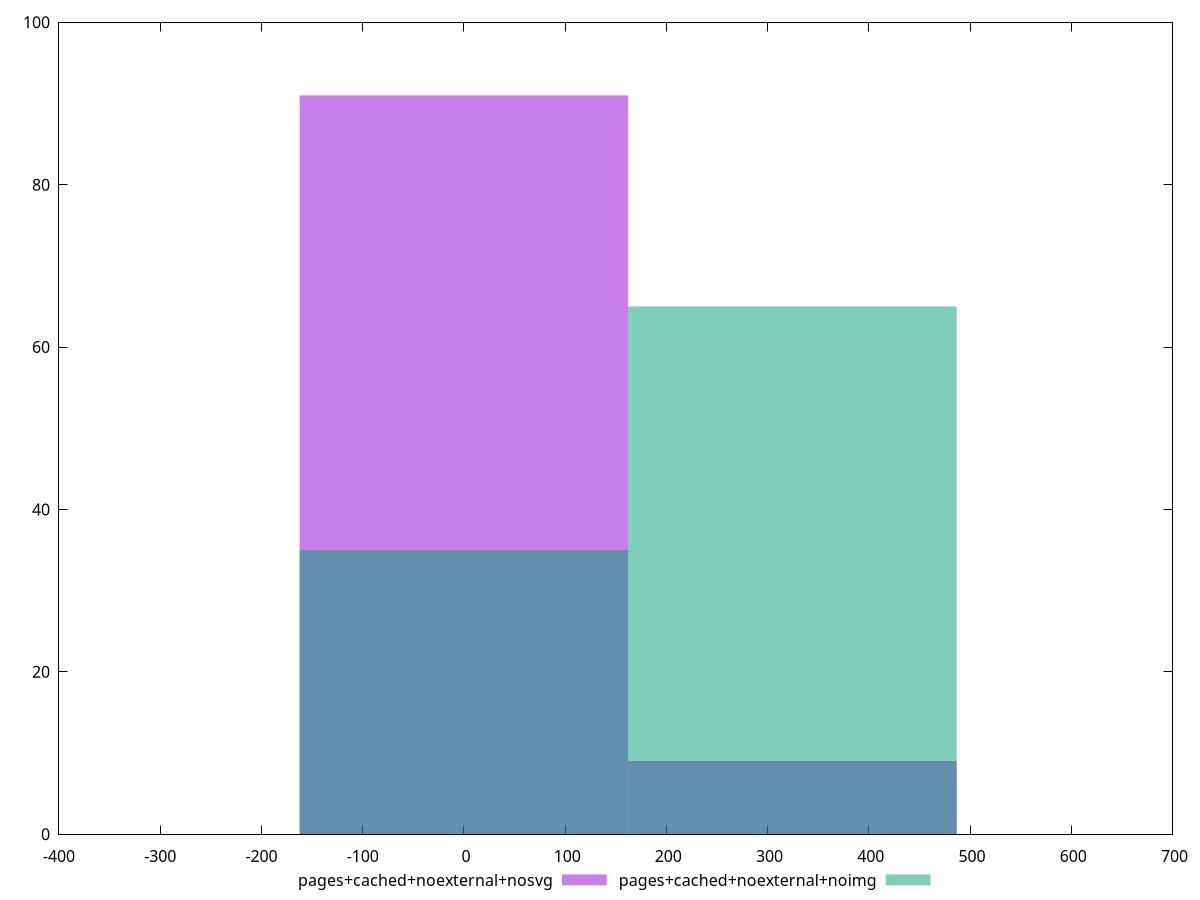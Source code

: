 reset
set terminal svg size 640, 500 enhanced background rgb 'white'
set output "report_00007_2020-12-11T15:55:29.892Z/render-blocking-resources/comparison/histogram/7_vs_8.svg"

$pagesCachedNoexternalNosvg <<EOF
0 91
324.55649994964887 9
EOF

$pagesCachedNoexternalNoimg <<EOF
0 35
324.55649994964887 65
EOF

set key outside below
set boxwidth 324.55649994964887
set yrange [0:100]
set style fill transparent solid 0.5 noborder

plot \
  $pagesCachedNoexternalNosvg title "pages+cached+noexternal+nosvg" with boxes, \
  $pagesCachedNoexternalNoimg title "pages+cached+noexternal+noimg" with boxes, \


reset